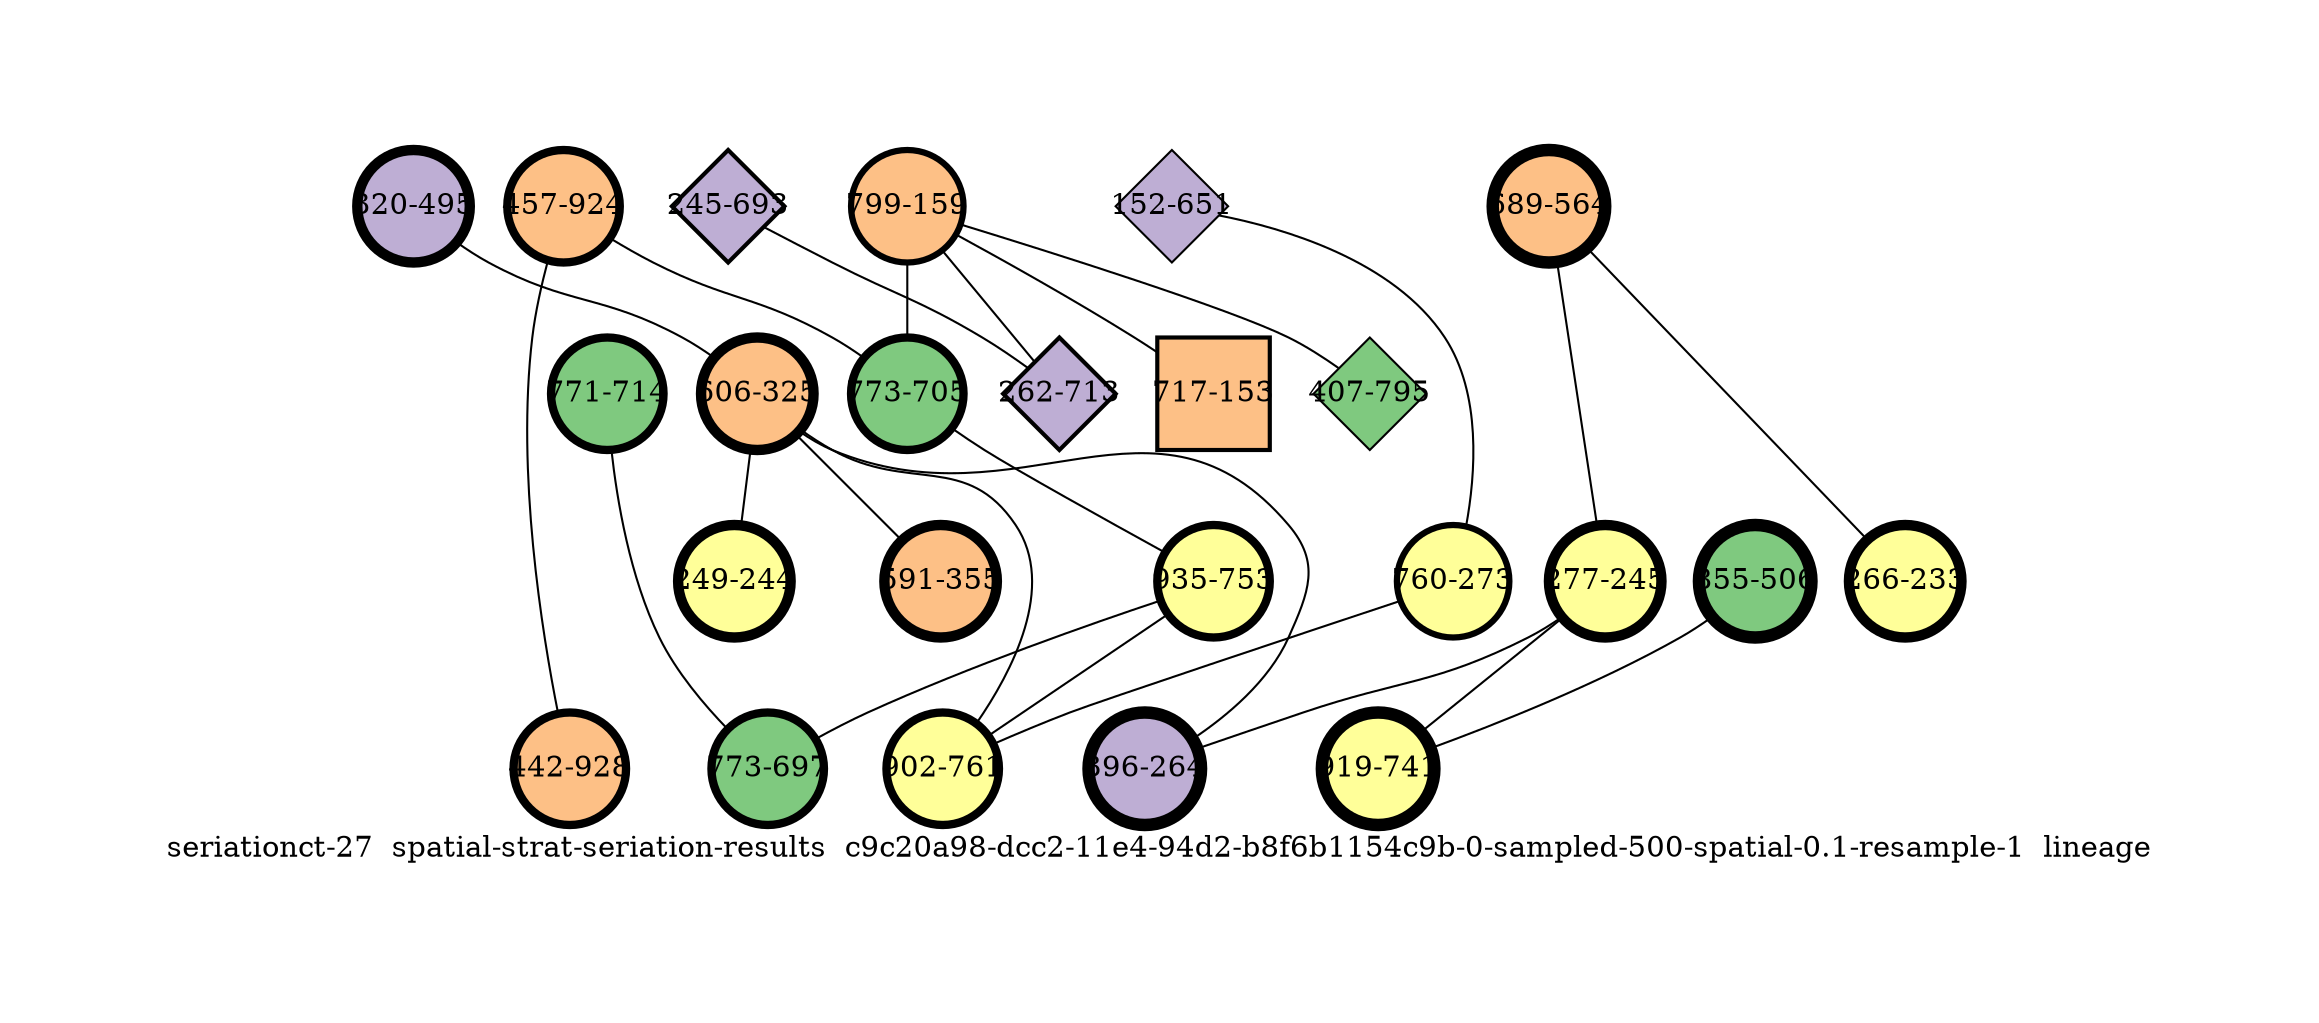 strict graph "seriationct-27  spatial-strat-seriation-results  c9c20a98-dcc2-11e4-94d2-b8f6b1154c9b-0-sampled-500-spatial-0.1-resample-1  lineage" {
labelloc=b;
ratio=auto;
pad="1.0";
label="seriationct-27  spatial-strat-seriation-results  c9c20a98-dcc2-11e4-94d2-b8f6b1154c9b-0-sampled-500-spatial-0.1-resample-1  lineage";
node [width="0.75", style=filled, fixedsize=true, height="0.75", shape=circle, label=""];
0 [xCoordinate="495.0", appears_in_slice=5, yCoordinate="320.0", colorscheme=accent6, lineage_id=0, short_label="320-495", label="320-495", shape=circle, cluster_id=1, fillcolor=2, size="500.0", id=0, penwidth="5.0"];
1 [xCoordinate="564.0", appears_in_slice=6, yCoordinate="689.0", colorscheme=accent6, lineage_id=0, short_label="689-564", label="689-564", shape=circle, cluster_id=2, fillcolor=3, size="500.0", id=1, penwidth="6.0"];
2 [xCoordinate="245.0", appears_in_slice=5, yCoordinate="277.0", colorscheme=accent6, lineage_id=0, short_label="277-245", label="277-245", shape=circle, cluster_id=3, fillcolor=4, size="500.0", id=2, penwidth="5.0"];
3 [xCoordinate="693.0", appears_in_slice=2, yCoordinate="245.0", colorscheme=accent6, lineage_id=2, short_label="245-693", label="245-693", shape=diamond, cluster_id=1, fillcolor=2, size="500.0", id=3, penwidth="2.0"];
4 [xCoordinate="924.0", appears_in_slice=4, yCoordinate="457.0", colorscheme=accent6, lineage_id=0, short_label="457-924", label="457-924", shape=circle, cluster_id=2, fillcolor=3, size="500.0", id=4, penwidth="4.0"];
5 [xCoordinate="159.0", appears_in_slice=3, yCoordinate="799.0", colorscheme=accent6, lineage_id=0, short_label="799-159", label="799-159", shape=circle, cluster_id=2, fillcolor=3, size="500.0", id=5, penwidth="3.0"];
6 [xCoordinate="928.0", appears_in_slice=4, yCoordinate="442.0", colorscheme=accent6, lineage_id=0, short_label="442-928", label="442-928", shape=circle, cluster_id=2, fillcolor=3, size="500.0", id=6, penwidth="4.0"];
7 [xCoordinate="325.0", appears_in_slice=5, yCoordinate="606.0", colorscheme=accent6, lineage_id=0, short_label="606-325", label="606-325", shape=circle, cluster_id=2, fillcolor=3, size="500.0", id=7, penwidth="5.0"];
8 [xCoordinate="506.0", appears_in_slice=6, yCoordinate="855.0", colorscheme=accent6, lineage_id=0, short_label="855-506", label="855-506", shape=circle, cluster_id=0, fillcolor=1, size="500.0", id=8, penwidth="6.0"];
9 [xCoordinate="714.0", appears_in_slice=4, yCoordinate="771.0", colorscheme=accent6, lineage_id=0, short_label="771-714", label="771-714", shape=circle, cluster_id=0, fillcolor=1, size="500.0", id=9, penwidth="4.0"];
10 [xCoordinate="651.0", appears_in_slice=1, yCoordinate="152.0", colorscheme=accent6, lineage_id=2, short_label="152-651", label="152-651", shape=diamond, cluster_id=1, fillcolor=2, size="500.0", id=10, penwidth="1.0"];
11 [xCoordinate="705.0", appears_in_slice=4, yCoordinate="773.0", colorscheme=accent6, lineage_id=0, short_label="773-705", label="773-705", shape=circle, cluster_id=0, fillcolor=1, size="500.0", id=11, penwidth="4.0"];
12 [xCoordinate="753.0", appears_in_slice=4, yCoordinate="935.0", colorscheme=accent6, lineage_id=0, short_label="935-753", label="935-753", shape=circle, cluster_id=3, fillcolor=4, size="500.0", id=12, penwidth="4.0"];
13 [xCoordinate="713.0", appears_in_slice=2, yCoordinate="262.0", colorscheme=accent6, lineage_id=2, short_label="262-713", label="262-713", shape=diamond, cluster_id=1, fillcolor=2, size="500.0", id=13, penwidth="2.0"];
14 [xCoordinate="153.0", appears_in_slice=2, yCoordinate="717.0", colorscheme=accent6, lineage_id=1, short_label="717-153", label="717-153", shape=square, cluster_id=2, fillcolor=3, size="500.0", id=14, penwidth="2.0"];
15 [xCoordinate="741.0", appears_in_slice=6, yCoordinate="919.0", colorscheme=accent6, lineage_id=0, short_label="919-741", label="919-741", shape=circle, cluster_id=3, fillcolor=4, size="500.0", id=15, penwidth="6.0"];
16 [xCoordinate="697.0", appears_in_slice=4, yCoordinate="773.0", colorscheme=accent6, lineage_id=0, short_label="773-697", label="773-697", shape=circle, cluster_id=0, fillcolor=1, size="500.0", id=16, penwidth="4.0"];
17 [xCoordinate="795.0", appears_in_slice=1, yCoordinate="407.0", colorscheme=accent6, lineage_id=2, short_label="407-795", label="407-795", shape=diamond, cluster_id=0, fillcolor=1, size="500.0", id=17, penwidth="1.0"];
18 [xCoordinate="273.0", appears_in_slice=3, yCoordinate="760.0", colorscheme=accent6, lineage_id=0, short_label="760-273", label="760-273", shape=circle, cluster_id=3, fillcolor=4, size="500.0", id=18, penwidth="3.0"];
19 [xCoordinate="761.0", appears_in_slice=4, yCoordinate="902.0", colorscheme=accent6, lineage_id=0, short_label="902-761", label="902-761", shape=circle, cluster_id=3, fillcolor=4, size="500.0", id=19, penwidth="4.0"];
20 [xCoordinate="264.0", appears_in_slice=6, yCoordinate="396.0", colorscheme=accent6, lineage_id=0, short_label="396-264", label="396-264", shape=circle, cluster_id=1, fillcolor=2, size="500.0", id=20, penwidth="6.0"];
21 [xCoordinate="233.0", appears_in_slice=5, yCoordinate="266.0", colorscheme=accent6, lineage_id=0, short_label="266-233", label="266-233", shape=circle, cluster_id=3, fillcolor=4, size="500.0", id=21, penwidth="5.0"];
22 [xCoordinate="355.0", appears_in_slice=5, yCoordinate="591.0", colorscheme=accent6, lineage_id=0, short_label="591-355", label="591-355", shape=circle, cluster_id=2, fillcolor=3, size="500.0", id=22, penwidth="5.0"];
23 [xCoordinate="244.0", appears_in_slice=5, yCoordinate="249.0", colorscheme=accent6, lineage_id=0, short_label="249-244", label="249-244", shape=circle, cluster_id=3, fillcolor=4, size="500.0", id=23, penwidth="5.0"];
0 -- 7  [inverseweight="36.4662478745", weight="0.0274226184016"];
1 -- 2  [inverseweight="3.21931407073", weight="0.310625176056"];
1 -- 21  [inverseweight="3.16582537242", weight="0.315873392358"];
2 -- 20  [inverseweight="3.14982893744", weight="0.317477558262"];
2 -- 15  [inverseweight="3.07391248076", weight="0.325318305664"];
3 -- 13  [inverseweight="31.75003175", weight="0.031496031496"];
4 -- 11  [inverseweight="2.22624960511", weight="0.449185930323"];
4 -- 6  [inverseweight="28.7717668824", weight="0.034756294394"];
5 -- 17  [inverseweight="2.02786782587", weight="0.493128786424"];
5 -- 11  [inverseweight="1.66363790573", weight="0.601092338996"];
5 -- 13  [inverseweight="2.69050613396", weight="0.37167727937"];
5 -- 14  [inverseweight="2.45950556709", weight="0.406585784306"];
7 -- 19  [inverseweight="3.69509690334", weight="0.270628897201"];
7 -- 20  [inverseweight="4.27272402405", weight="0.234042731141"];
7 -- 22  [inverseweight="13.9645193369", weight="0.0716100551599"];
7 -- 23  [inverseweight="16.0375074775", weight="0.0623538290725"];
8 -- 15  [inverseweight="11.8113897815", weight="0.0846640419541"];
9 -- 16  [inverseweight="2.71602785659", weight="0.36818473624"];
10 -- 18  [inverseweight="1.38456885078", weight="0.722246495319"];
11 -- 12  [inverseweight="20.4465205027", weight="0.0489080770425"];
12 -- 19  [inverseweight="2.3763227918", weight="0.420818250555"];
12 -- 16  [inverseweight="8.75175052518", weight="0.114262854857"];
18 -- 19  [inverseweight="1.7100639268", weight="0.58477346041"];
}
